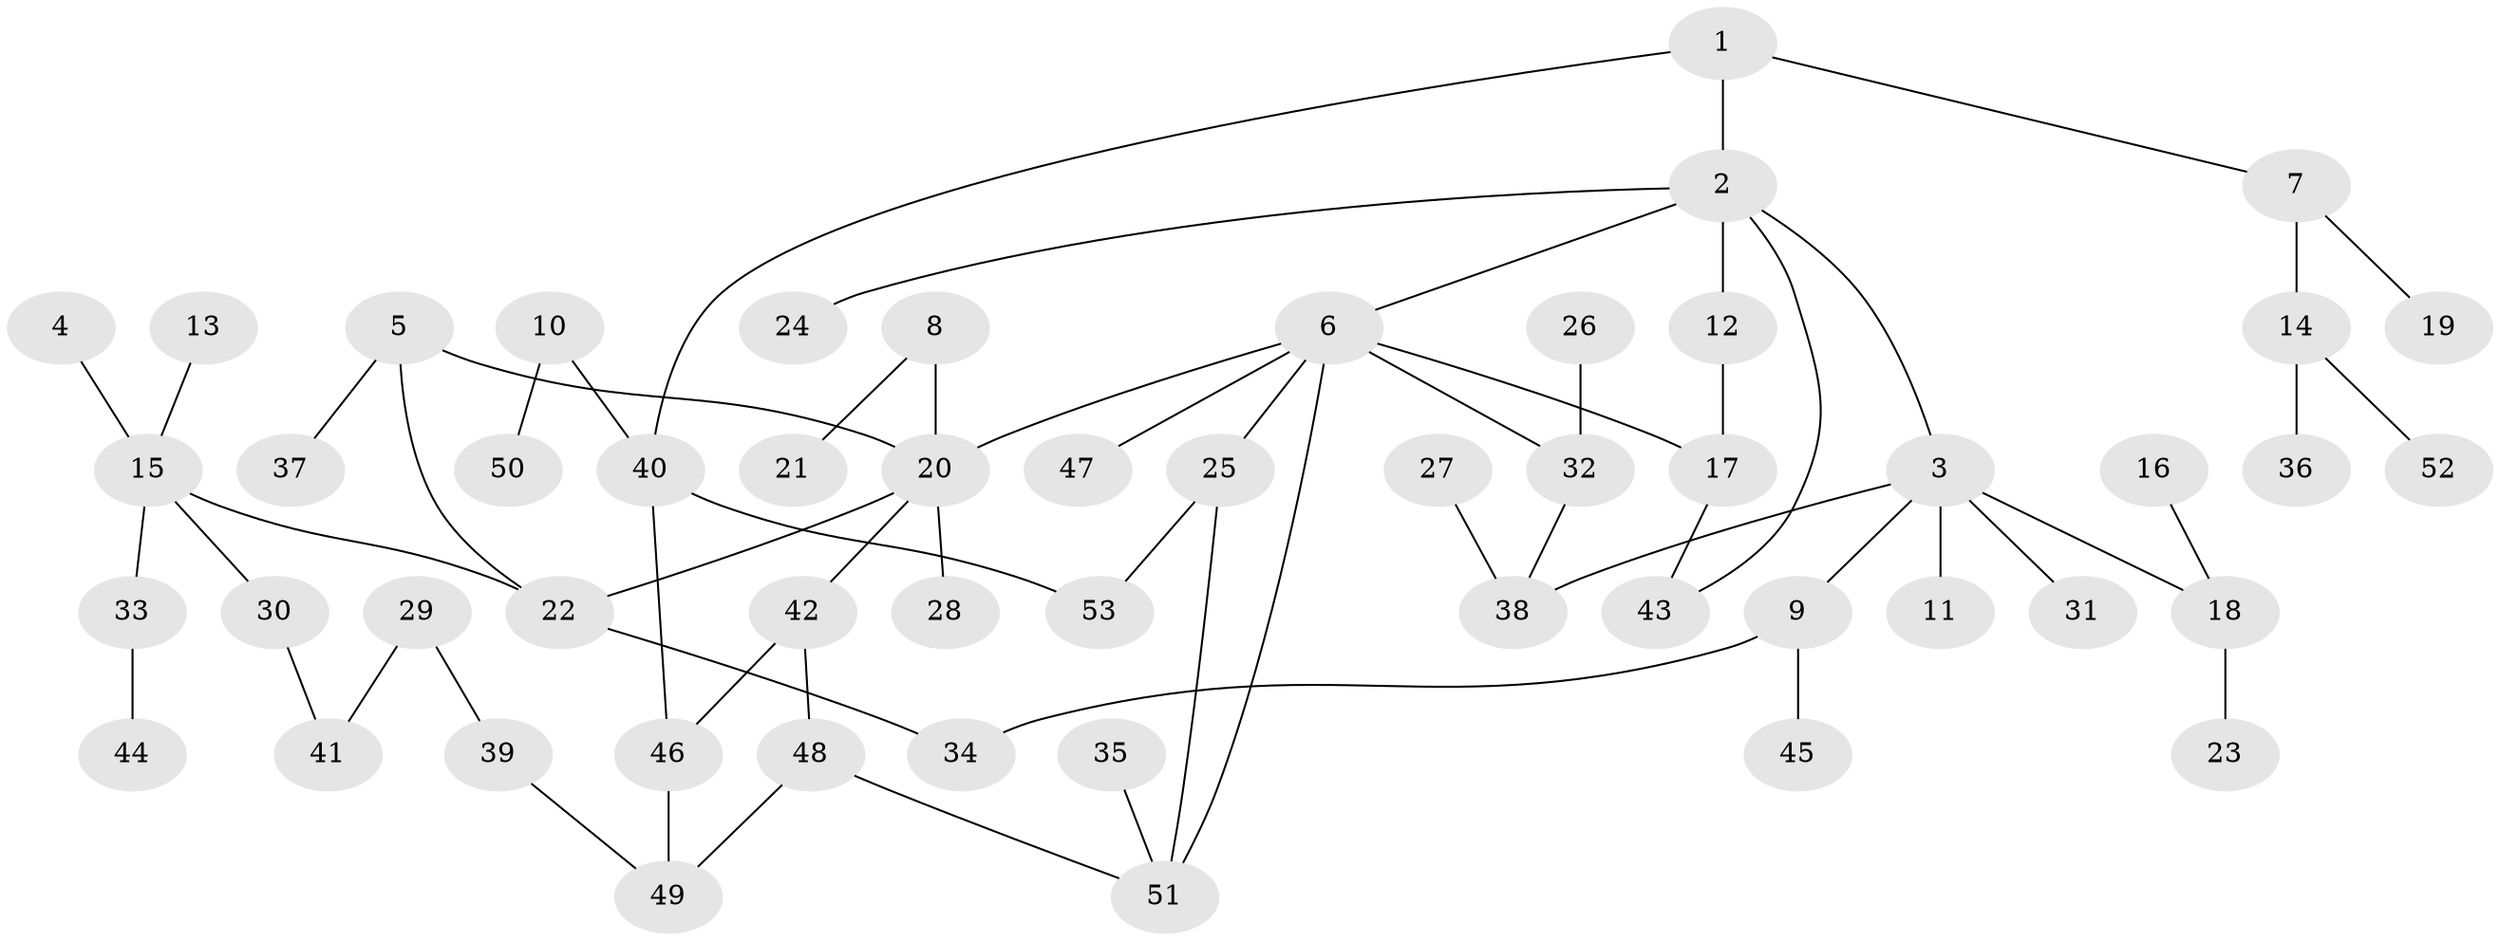 // original degree distribution, {5: 0.047619047619047616, 6: 0.02857142857142857, 3: 0.14285714285714285, 2: 0.3142857142857143, 4: 0.08571428571428572, 1: 0.38095238095238093}
// Generated by graph-tools (version 1.1) at 2025/01/03/09/25 03:01:11]
// undirected, 53 vertices, 63 edges
graph export_dot {
graph [start="1"]
  node [color=gray90,style=filled];
  1;
  2;
  3;
  4;
  5;
  6;
  7;
  8;
  9;
  10;
  11;
  12;
  13;
  14;
  15;
  16;
  17;
  18;
  19;
  20;
  21;
  22;
  23;
  24;
  25;
  26;
  27;
  28;
  29;
  30;
  31;
  32;
  33;
  34;
  35;
  36;
  37;
  38;
  39;
  40;
  41;
  42;
  43;
  44;
  45;
  46;
  47;
  48;
  49;
  50;
  51;
  52;
  53;
  1 -- 2 [weight=1.0];
  1 -- 7 [weight=1.0];
  1 -- 40 [weight=1.0];
  2 -- 3 [weight=1.0];
  2 -- 6 [weight=1.0];
  2 -- 12 [weight=1.0];
  2 -- 24 [weight=1.0];
  2 -- 43 [weight=1.0];
  3 -- 9 [weight=1.0];
  3 -- 11 [weight=1.0];
  3 -- 18 [weight=1.0];
  3 -- 31 [weight=1.0];
  3 -- 38 [weight=1.0];
  4 -- 15 [weight=1.0];
  5 -- 20 [weight=1.0];
  5 -- 22 [weight=1.0];
  5 -- 37 [weight=1.0];
  6 -- 17 [weight=1.0];
  6 -- 20 [weight=1.0];
  6 -- 25 [weight=1.0];
  6 -- 32 [weight=1.0];
  6 -- 47 [weight=1.0];
  6 -- 51 [weight=1.0];
  7 -- 14 [weight=1.0];
  7 -- 19 [weight=1.0];
  8 -- 20 [weight=1.0];
  8 -- 21 [weight=1.0];
  9 -- 34 [weight=1.0];
  9 -- 45 [weight=1.0];
  10 -- 40 [weight=1.0];
  10 -- 50 [weight=1.0];
  12 -- 17 [weight=1.0];
  13 -- 15 [weight=1.0];
  14 -- 36 [weight=1.0];
  14 -- 52 [weight=1.0];
  15 -- 22 [weight=1.0];
  15 -- 30 [weight=1.0];
  15 -- 33 [weight=1.0];
  16 -- 18 [weight=1.0];
  17 -- 43 [weight=1.0];
  18 -- 23 [weight=1.0];
  20 -- 22 [weight=1.0];
  20 -- 28 [weight=1.0];
  20 -- 42 [weight=1.0];
  22 -- 34 [weight=1.0];
  25 -- 51 [weight=1.0];
  25 -- 53 [weight=1.0];
  26 -- 32 [weight=1.0];
  27 -- 38 [weight=1.0];
  29 -- 39 [weight=1.0];
  29 -- 41 [weight=1.0];
  30 -- 41 [weight=1.0];
  32 -- 38 [weight=1.0];
  33 -- 44 [weight=1.0];
  35 -- 51 [weight=1.0];
  39 -- 49 [weight=1.0];
  40 -- 46 [weight=1.0];
  40 -- 53 [weight=1.0];
  42 -- 46 [weight=1.0];
  42 -- 48 [weight=1.0];
  46 -- 49 [weight=1.0];
  48 -- 49 [weight=1.0];
  48 -- 51 [weight=1.0];
}
